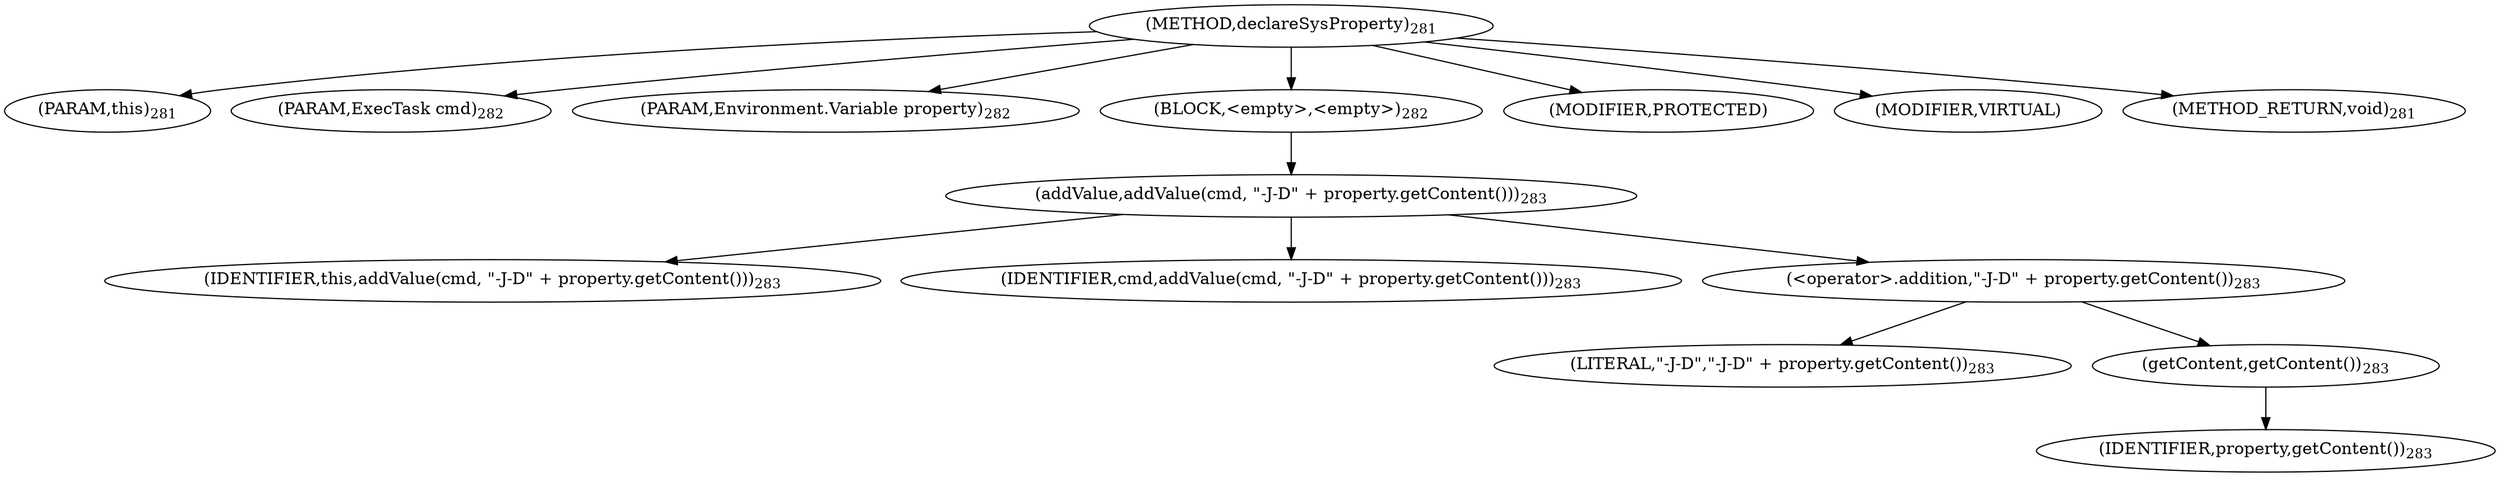 digraph "declareSysProperty" {  
"377" [label = <(METHOD,declareSysProperty)<SUB>281</SUB>> ]
"28" [label = <(PARAM,this)<SUB>281</SUB>> ]
"378" [label = <(PARAM,ExecTask cmd)<SUB>282</SUB>> ]
"379" [label = <(PARAM,Environment.Variable property)<SUB>282</SUB>> ]
"380" [label = <(BLOCK,&lt;empty&gt;,&lt;empty&gt;)<SUB>282</SUB>> ]
"381" [label = <(addValue,addValue(cmd, &quot;-J-D&quot; + property.getContent()))<SUB>283</SUB>> ]
"27" [label = <(IDENTIFIER,this,addValue(cmd, &quot;-J-D&quot; + property.getContent()))<SUB>283</SUB>> ]
"382" [label = <(IDENTIFIER,cmd,addValue(cmd, &quot;-J-D&quot; + property.getContent()))<SUB>283</SUB>> ]
"383" [label = <(&lt;operator&gt;.addition,&quot;-J-D&quot; + property.getContent())<SUB>283</SUB>> ]
"384" [label = <(LITERAL,&quot;-J-D&quot;,&quot;-J-D&quot; + property.getContent())<SUB>283</SUB>> ]
"385" [label = <(getContent,getContent())<SUB>283</SUB>> ]
"386" [label = <(IDENTIFIER,property,getContent())<SUB>283</SUB>> ]
"387" [label = <(MODIFIER,PROTECTED)> ]
"388" [label = <(MODIFIER,VIRTUAL)> ]
"389" [label = <(METHOD_RETURN,void)<SUB>281</SUB>> ]
  "377" -> "28" 
  "377" -> "378" 
  "377" -> "379" 
  "377" -> "380" 
  "377" -> "387" 
  "377" -> "388" 
  "377" -> "389" 
  "380" -> "381" 
  "381" -> "27" 
  "381" -> "382" 
  "381" -> "383" 
  "383" -> "384" 
  "383" -> "385" 
  "385" -> "386" 
}
